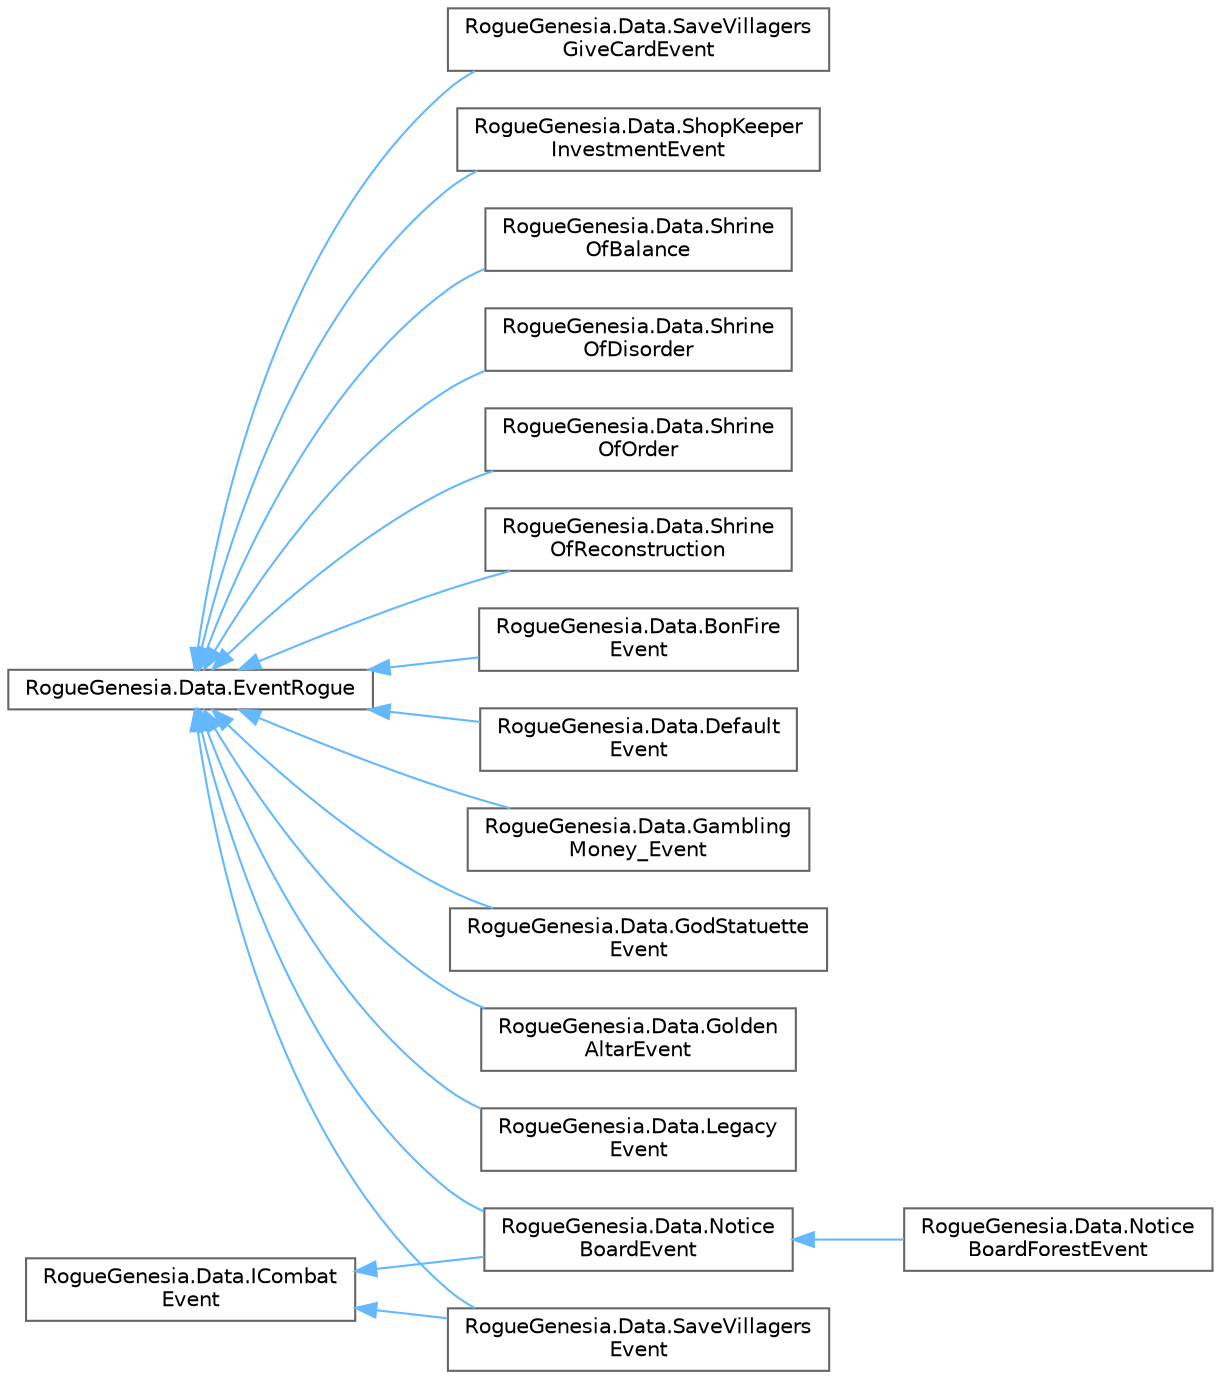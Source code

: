 digraph "Graphical Class Hierarchy"
{
 // LATEX_PDF_SIZE
  bgcolor="transparent";
  edge [fontname=Helvetica,fontsize=10,labelfontname=Helvetica,labelfontsize=10];
  node [fontname=Helvetica,fontsize=10,shape=box,height=0.2,width=0.4];
  rankdir="LR";
  Node0 [label="RogueGenesia.Data.EventRogue",height=0.2,width=0.4,color="grey40", fillcolor="white", style="filled",URL="$class_rogue_genesia_1_1_data_1_1_event_rogue.html",tooltip=" "];
  Node0 -> Node1 [dir="back",color="steelblue1",style="solid"];
  Node1 [label="RogueGenesia.Data.BonFire\lEvent",height=0.2,width=0.4,color="grey40", fillcolor="white", style="filled",URL="$class_rogue_genesia_1_1_data_1_1_bon_fire_event.html",tooltip=" "];
  Node0 -> Node2 [dir="back",color="steelblue1",style="solid"];
  Node2 [label="RogueGenesia.Data.Default\lEvent",height=0.2,width=0.4,color="grey40", fillcolor="white", style="filled",URL="$class_rogue_genesia_1_1_data_1_1_default_event.html",tooltip=" "];
  Node0 -> Node3 [dir="back",color="steelblue1",style="solid"];
  Node3 [label="RogueGenesia.Data.Gambling\lMoney_Event",height=0.2,width=0.4,color="grey40", fillcolor="white", style="filled",URL="$class_rogue_genesia_1_1_data_1_1_gambling_money___event.html",tooltip=" "];
  Node0 -> Node4 [dir="back",color="steelblue1",style="solid"];
  Node4 [label="RogueGenesia.Data.GodStatuette\lEvent",height=0.2,width=0.4,color="grey40", fillcolor="white", style="filled",URL="$class_rogue_genesia_1_1_data_1_1_god_statuette_event.html",tooltip=" "];
  Node0 -> Node5 [dir="back",color="steelblue1",style="solid"];
  Node5 [label="RogueGenesia.Data.Golden\lAltarEvent",height=0.2,width=0.4,color="grey40", fillcolor="white", style="filled",URL="$class_rogue_genesia_1_1_data_1_1_golden_altar_event.html",tooltip=" "];
  Node0 -> Node6 [dir="back",color="steelblue1",style="solid"];
  Node6 [label="RogueGenesia.Data.Legacy\lEvent",height=0.2,width=0.4,color="grey40", fillcolor="white", style="filled",URL="$class_rogue_genesia_1_1_data_1_1_legacy_event.html",tooltip=" "];
  Node0 -> Node7 [dir="back",color="steelblue1",style="solid"];
  Node7 [label="RogueGenesia.Data.Notice\lBoardEvent",height=0.2,width=0.4,color="grey40", fillcolor="white", style="filled",URL="$class_rogue_genesia_1_1_data_1_1_notice_board_event.html",tooltip=" "];
  Node7 -> Node8 [dir="back",color="steelblue1",style="solid"];
  Node8 [label="RogueGenesia.Data.Notice\lBoardForestEvent",height=0.2,width=0.4,color="grey40", fillcolor="white", style="filled",URL="$class_rogue_genesia_1_1_data_1_1_notice_board_forest_event.html",tooltip=" "];
  Node0 -> Node10 [dir="back",color="steelblue1",style="solid"];
  Node10 [label="RogueGenesia.Data.SaveVillagers\lEvent",height=0.2,width=0.4,color="grey40", fillcolor="white", style="filled",URL="$class_rogue_genesia_1_1_data_1_1_save_villagers_event.html",tooltip=" "];
  Node0 -> Node11 [dir="back",color="steelblue1",style="solid"];
  Node11 [label="RogueGenesia.Data.SaveVillagers\lGiveCardEvent",height=0.2,width=0.4,color="grey40", fillcolor="white", style="filled",URL="$class_rogue_genesia_1_1_data_1_1_save_villagers_give_card_event.html",tooltip=" "];
  Node0 -> Node12 [dir="back",color="steelblue1",style="solid"];
  Node12 [label="RogueGenesia.Data.ShopKeeper\lInvestmentEvent",height=0.2,width=0.4,color="grey40", fillcolor="white", style="filled",URL="$class_rogue_genesia_1_1_data_1_1_shop_keeper_investment_event.html",tooltip=" "];
  Node0 -> Node13 [dir="back",color="steelblue1",style="solid"];
  Node13 [label="RogueGenesia.Data.Shrine\lOfBalance",height=0.2,width=0.4,color="grey40", fillcolor="white", style="filled",URL="$class_rogue_genesia_1_1_data_1_1_shrine_of_balance.html",tooltip=" "];
  Node0 -> Node14 [dir="back",color="steelblue1",style="solid"];
  Node14 [label="RogueGenesia.Data.Shrine\lOfDisorder",height=0.2,width=0.4,color="grey40", fillcolor="white", style="filled",URL="$class_rogue_genesia_1_1_data_1_1_shrine_of_disorder.html",tooltip=" "];
  Node0 -> Node15 [dir="back",color="steelblue1",style="solid"];
  Node15 [label="RogueGenesia.Data.Shrine\lOfOrder",height=0.2,width=0.4,color="grey40", fillcolor="white", style="filled",URL="$class_rogue_genesia_1_1_data_1_1_shrine_of_order.html",tooltip=" "];
  Node0 -> Node16 [dir="back",color="steelblue1",style="solid"];
  Node16 [label="RogueGenesia.Data.Shrine\lOfReconstruction",height=0.2,width=0.4,color="grey40", fillcolor="white", style="filled",URL="$class_rogue_genesia_1_1_data_1_1_shrine_of_reconstruction.html",tooltip=" "];
  Node9 [label="RogueGenesia.Data.ICombat\lEvent",height=0.2,width=0.4,color="grey40", fillcolor="white", style="filled",URL="$interface_rogue_genesia_1_1_data_1_1_i_combat_event.html",tooltip=" "];
  Node9 -> Node7 [dir="back",color="steelblue1",style="solid"];
  Node9 -> Node10 [dir="back",color="steelblue1",style="solid"];
}
